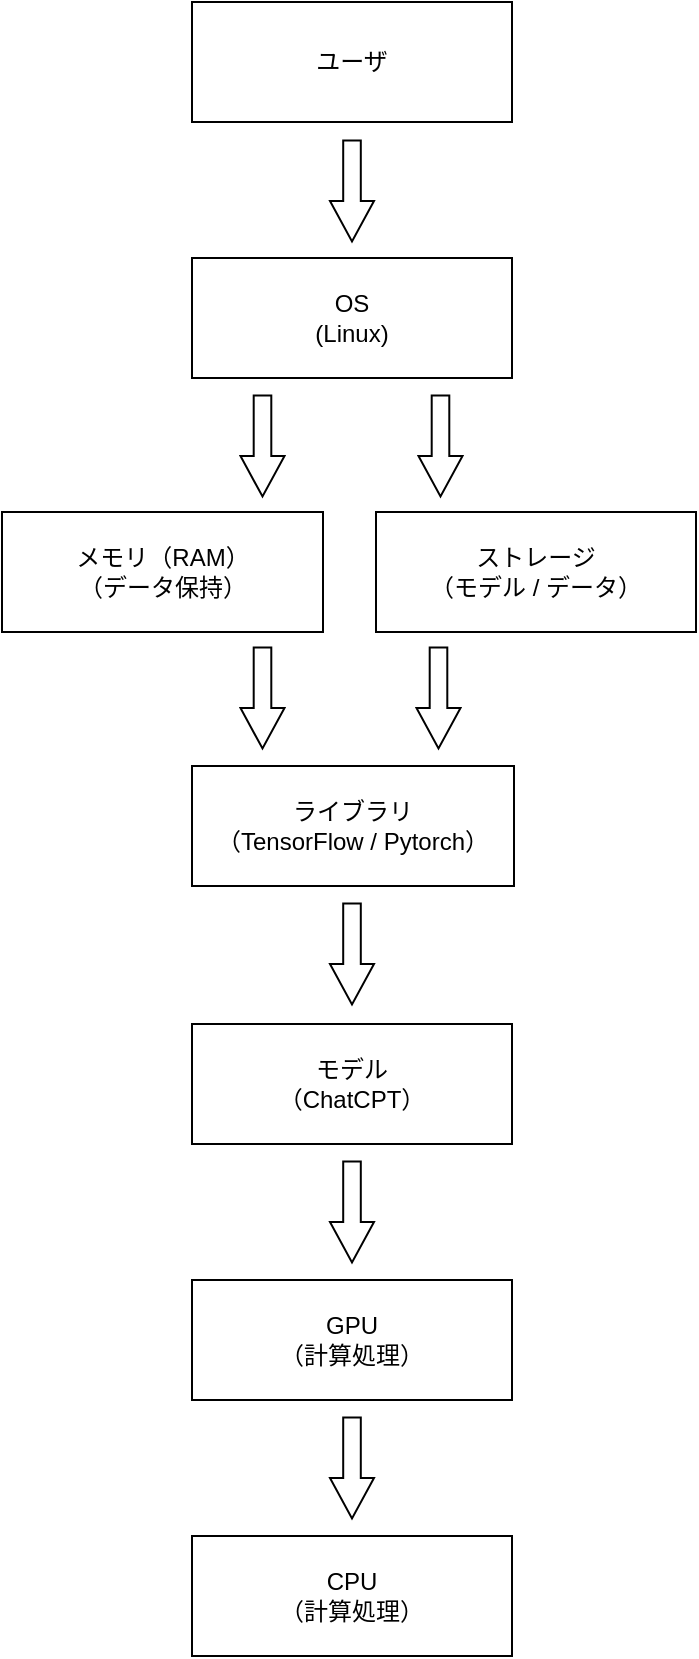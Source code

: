 <mxfile version="24.7.16">
  <diagram name="ページ1" id="5Ppg34Q_J_wkcTA9Yfi0">
    <mxGraphModel dx="945" dy="1153" grid="0" gridSize="10" guides="1" tooltips="1" connect="1" arrows="1" fold="1" page="0" pageScale="1" pageWidth="827" pageHeight="1169" math="0" shadow="0">
      <root>
        <mxCell id="0" />
        <mxCell id="1" parent="0" />
        <mxCell id="wnx1RE_d3P76iOob-3O8-1" value="ユーザ" style="rounded=0;whiteSpace=wrap;html=1;" parent="1" vertex="1">
          <mxGeometry x="86" y="-4" width="160" height="60" as="geometry" />
        </mxCell>
        <mxCell id="wnx1RE_d3P76iOob-3O8-2" value="OS&lt;div&gt;(Linux)&lt;/div&gt;" style="rounded=0;whiteSpace=wrap;html=1;" parent="1" vertex="1">
          <mxGeometry x="86" y="124" width="160" height="60" as="geometry" />
        </mxCell>
        <mxCell id="wnx1RE_d3P76iOob-3O8-4" value="ストレージ&lt;div&gt;（モデル / データ）&lt;/div&gt;" style="rounded=0;whiteSpace=wrap;html=1;" parent="1" vertex="1">
          <mxGeometry x="178" y="251" width="160" height="60" as="geometry" />
        </mxCell>
        <mxCell id="wnx1RE_d3P76iOob-3O8-5" value="メモリ（RAM）&lt;div&gt;（データ保持）&lt;/div&gt;" style="rounded=0;whiteSpace=wrap;html=1;" parent="1" vertex="1">
          <mxGeometry x="-9" y="251" width="160.5" height="60" as="geometry" />
        </mxCell>
        <mxCell id="wnx1RE_d3P76iOob-3O8-7" value="ライブラリ&lt;div&gt;（TensorFlow / Pytorch）&lt;/div&gt;" style="rounded=0;whiteSpace=wrap;html=1;" parent="1" vertex="1">
          <mxGeometry x="86" y="378" width="161" height="60" as="geometry" />
        </mxCell>
        <mxCell id="wnx1RE_d3P76iOob-3O8-8" value="モデル&lt;div&gt;（ChatCPT）&lt;/div&gt;" style="rounded=0;whiteSpace=wrap;html=1;" parent="1" vertex="1">
          <mxGeometry x="86" y="507" width="160" height="60" as="geometry" />
        </mxCell>
        <mxCell id="wnx1RE_d3P76iOob-3O8-9" value="GPU&lt;div&gt;（計算処理）&lt;/div&gt;" style="rounded=0;whiteSpace=wrap;html=1;" parent="1" vertex="1">
          <mxGeometry x="86" y="635" width="160" height="60" as="geometry" />
        </mxCell>
        <mxCell id="wnx1RE_d3P76iOob-3O8-13" value="" style="shape=singleArrow;whiteSpace=wrap;html=1;arrowWidth=0.4;arrowSize=0.4;rotation=90;" parent="1" vertex="1">
          <mxGeometry x="140.75" y="79.5" width="50.5" height="22" as="geometry" />
        </mxCell>
        <mxCell id="MCTeS0WO4B-k0CeAPKlD-10" value="" style="shape=singleArrow;whiteSpace=wrap;html=1;arrowWidth=0.4;arrowSize=0.4;rotation=90;" vertex="1" parent="1">
          <mxGeometry x="96" y="207" width="50.5" height="22" as="geometry" />
        </mxCell>
        <mxCell id="MCTeS0WO4B-k0CeAPKlD-11" value="" style="shape=singleArrow;whiteSpace=wrap;html=1;arrowWidth=0.4;arrowSize=0.4;rotation=90;" vertex="1" parent="1">
          <mxGeometry x="185" y="207" width="50.5" height="22" as="geometry" />
        </mxCell>
        <mxCell id="MCTeS0WO4B-k0CeAPKlD-12" value="" style="shape=singleArrow;whiteSpace=wrap;html=1;arrowWidth=0.4;arrowSize=0.4;rotation=90;" vertex="1" parent="1">
          <mxGeometry x="96" y="333" width="50.5" height="22" as="geometry" />
        </mxCell>
        <mxCell id="MCTeS0WO4B-k0CeAPKlD-13" value="" style="shape=singleArrow;whiteSpace=wrap;html=1;arrowWidth=0.4;arrowSize=0.4;rotation=90;" vertex="1" parent="1">
          <mxGeometry x="184" y="333" width="50.5" height="22" as="geometry" />
        </mxCell>
        <mxCell id="MCTeS0WO4B-k0CeAPKlD-14" value="" style="shape=singleArrow;whiteSpace=wrap;html=1;arrowWidth=0.4;arrowSize=0.4;rotation=90;" vertex="1" parent="1">
          <mxGeometry x="140.75" y="461" width="50.5" height="22" as="geometry" />
        </mxCell>
        <mxCell id="MCTeS0WO4B-k0CeAPKlD-15" value="" style="shape=singleArrow;whiteSpace=wrap;html=1;arrowWidth=0.4;arrowSize=0.4;rotation=90;" vertex="1" parent="1">
          <mxGeometry x="140.75" y="590" width="50.5" height="22" as="geometry" />
        </mxCell>
        <mxCell id="MCTeS0WO4B-k0CeAPKlD-16" style="edgeStyle=none;curved=1;rounded=0;orthogonalLoop=1;jettySize=auto;html=1;exitX=0.5;exitY=1;exitDx=0;exitDy=0;fontSize=12;startSize=8;endSize=8;" edge="1" parent="1" source="wnx1RE_d3P76iOob-3O8-9" target="wnx1RE_d3P76iOob-3O8-9">
          <mxGeometry relative="1" as="geometry" />
        </mxCell>
        <mxCell id="MCTeS0WO4B-k0CeAPKlD-23" value="" style="shape=singleArrow;whiteSpace=wrap;html=1;arrowWidth=0.4;arrowSize=0.4;rotation=90;" vertex="1" parent="1">
          <mxGeometry x="140.75" y="718" width="50.5" height="22" as="geometry" />
        </mxCell>
        <mxCell id="MCTeS0WO4B-k0CeAPKlD-24" value="CPU&lt;div&gt;（計算処理）&lt;/div&gt;" style="rounded=0;whiteSpace=wrap;html=1;" vertex="1" parent="1">
          <mxGeometry x="86" y="763" width="160" height="60" as="geometry" />
        </mxCell>
      </root>
    </mxGraphModel>
  </diagram>
</mxfile>
